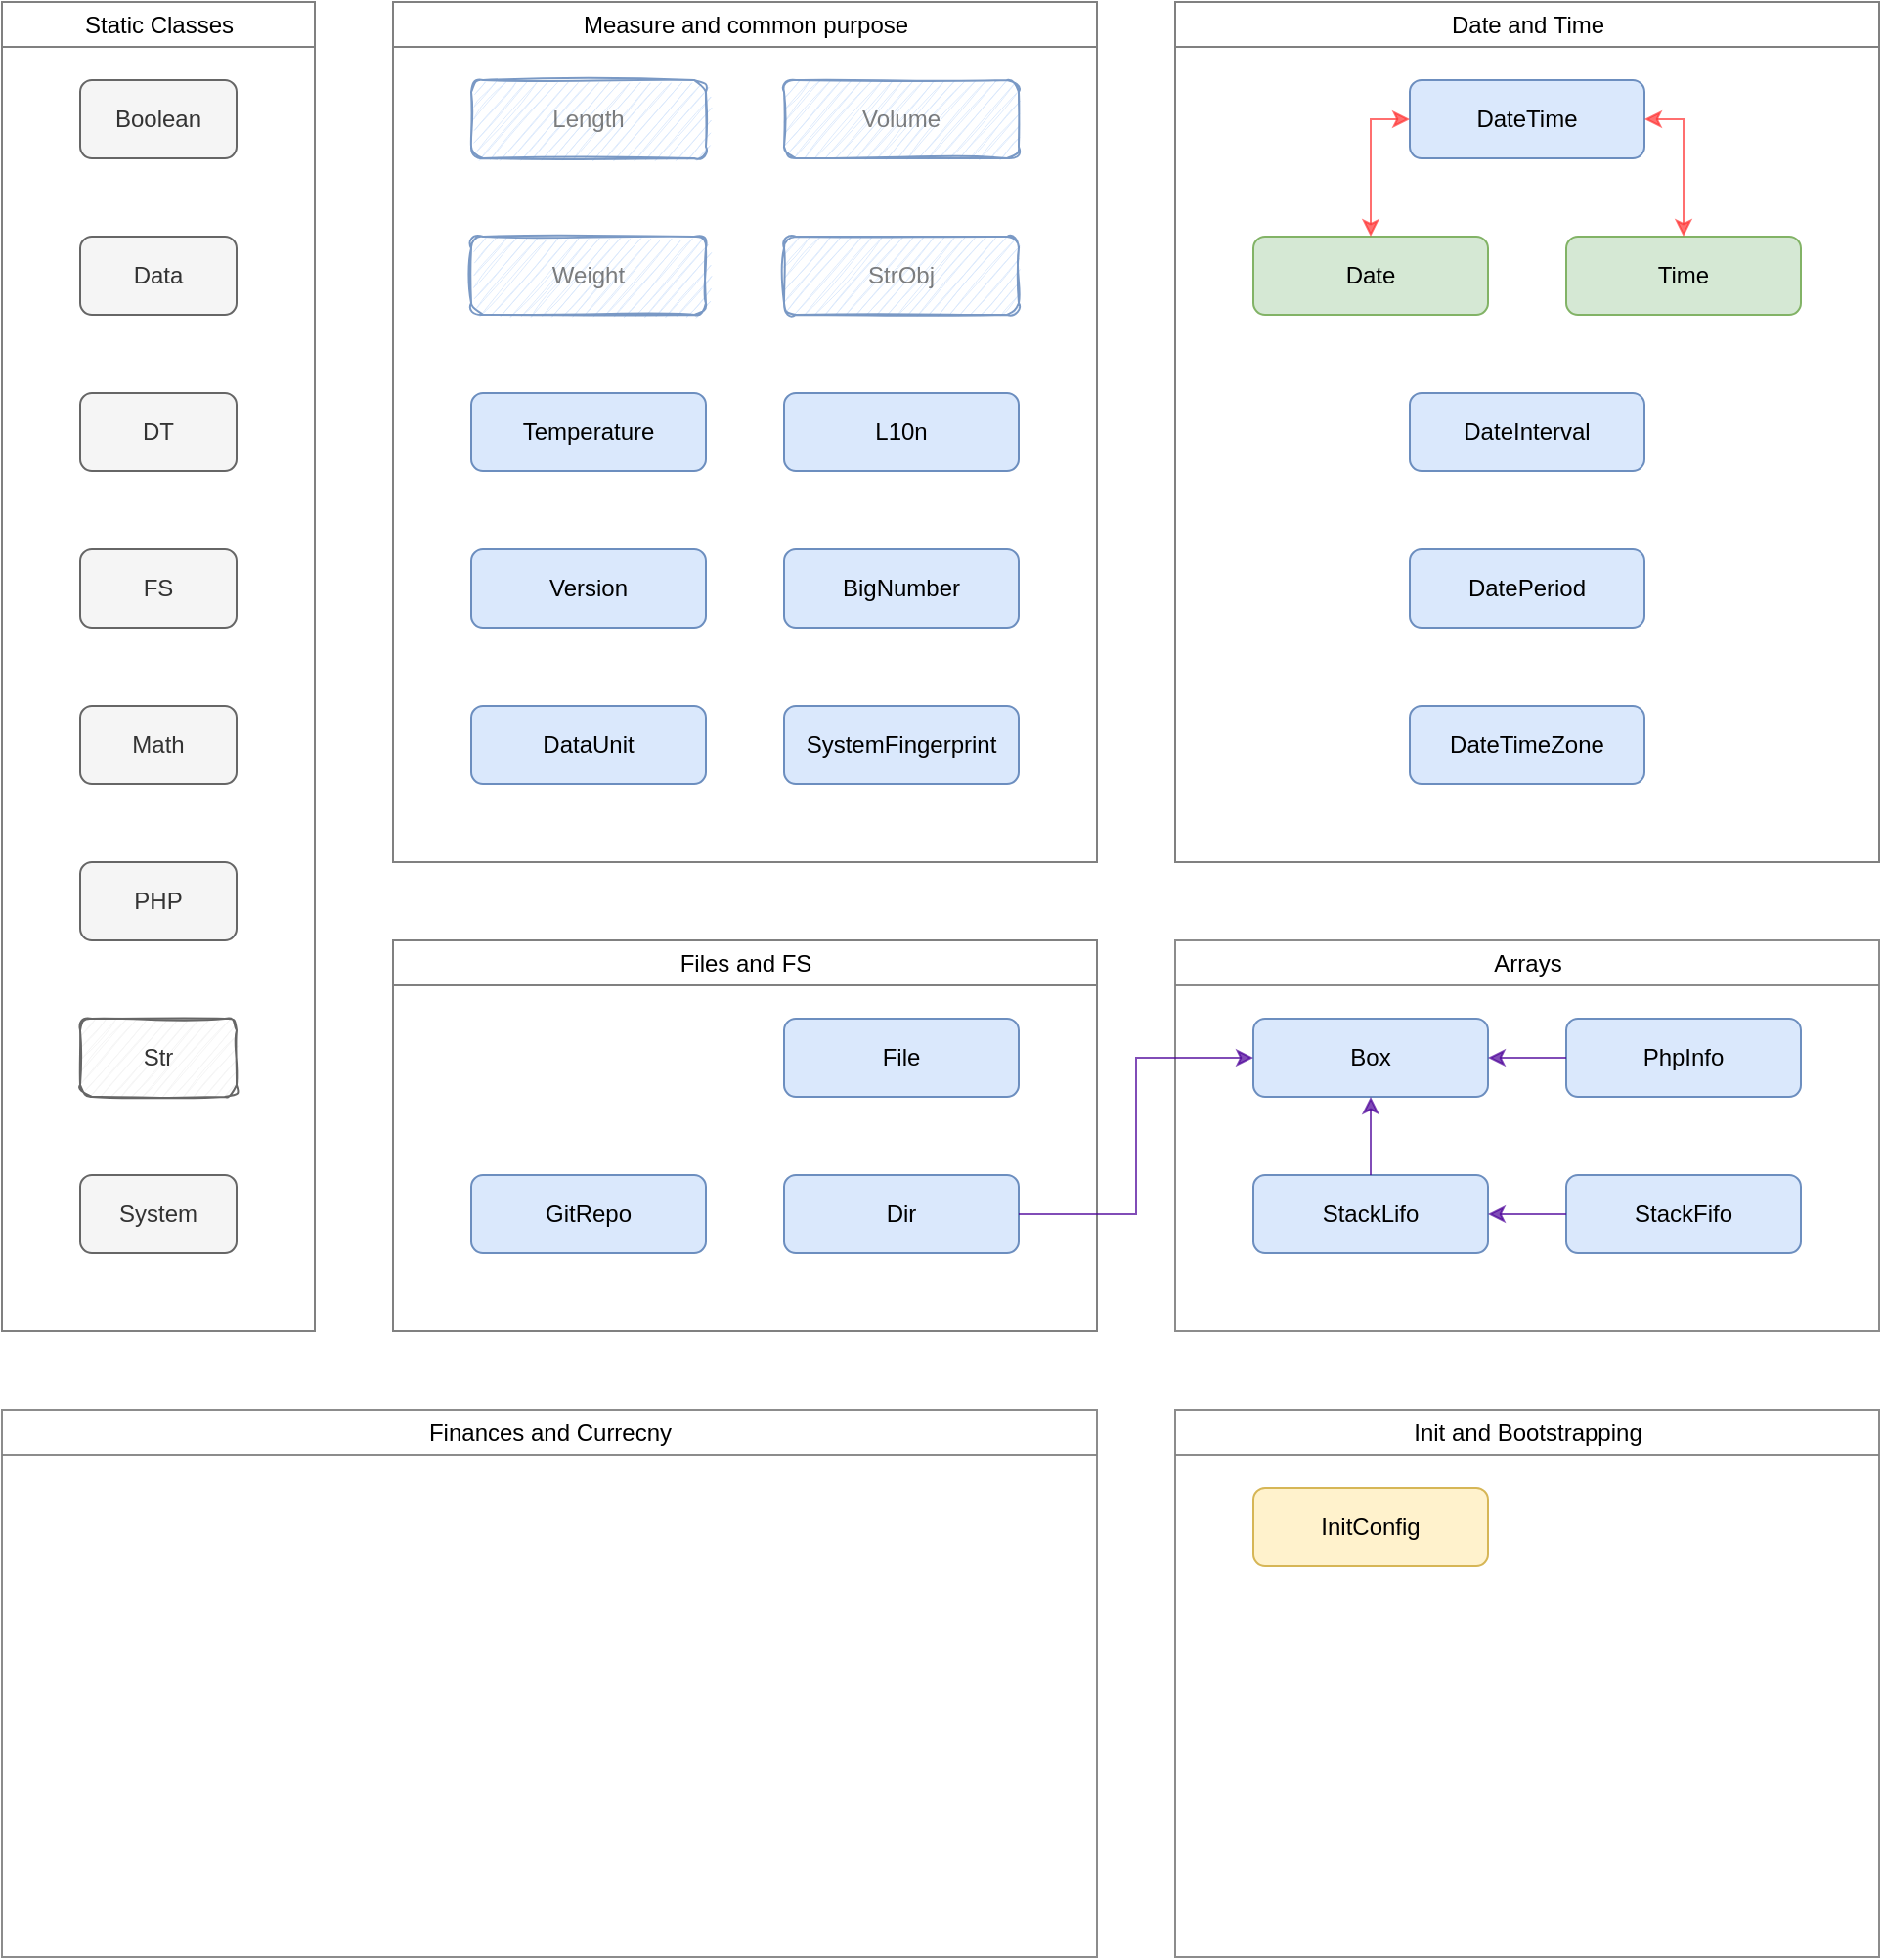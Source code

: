 <mxfile version="13.7.9" type="device" pages="3"><diagram id="SNXWtAcKgRUHDZNeWAuU" name="Страница 1"><mxGraphModel dx="1336" dy="802" grid="1" gridSize="10" guides="1" tooltips="1" connect="1" arrows="1" fold="1" page="1" pageScale="1" pageWidth="827" pageHeight="1169" math="0" shadow="0"><root><mxCell id="0"/><mxCell id="1" parent="0"/><mxCell id="gFZlYFXkSoH_wuOMvdFa-1" value="&lt;span style=&quot;font-weight: 400&quot;&gt;Measure and common purpose&lt;/span&gt;" style="swimlane;comic=0;sketch=0;align=center;html=1;connectable=0;allowArrows=0;swimlaneFillColor=#ffffff;gradientColor=#ffffff;strokeColor=#808080;" parent="1" vertex="1"><mxGeometry x="240" y="40" width="360" height="440" as="geometry"><mxRectangle x="240" y="40" width="240" height="23" as="alternateBounds"/></mxGeometry></mxCell><mxCell id="976wEbK7dHKSSOy4_gJy-40" value="Temperature" style="rounded=1;whiteSpace=wrap;html=1;fillColor=#dae8fc;strokeColor=#6c8ebf;" parent="gFZlYFXkSoH_wuOMvdFa-1" vertex="1"><mxGeometry x="40" y="200" width="120" height="40" as="geometry"/></mxCell><mxCell id="976wEbK7dHKSSOy4_gJy-35" value="L10n" style="rounded=1;whiteSpace=wrap;html=1;fillColor=#dae8fc;strokeColor=#6c8ebf;" parent="gFZlYFXkSoH_wuOMvdFa-1" vertex="1"><mxGeometry x="200" y="200" width="120" height="40" as="geometry"/></mxCell><mxCell id="976wEbK7dHKSSOy4_gJy-23" value="BigNumber" style="rounded=1;whiteSpace=wrap;html=1;fillColor=#dae8fc;strokeColor=#6c8ebf;" parent="gFZlYFXkSoH_wuOMvdFa-1" vertex="1"><mxGeometry x="200" y="280" width="120" height="40" as="geometry"/></mxCell><mxCell id="976wEbK7dHKSSOy4_gJy-39" value="SystemFingerprint" style="rounded=1;whiteSpace=wrap;html=1;fillColor=#dae8fc;strokeColor=#6c8ebf;" parent="gFZlYFXkSoH_wuOMvdFa-1" vertex="1"><mxGeometry x="200" y="360" width="120" height="40" as="geometry"/></mxCell><mxCell id="976wEbK7dHKSSOy4_gJy-25" value="DataUnit" style="rounded=1;whiteSpace=wrap;html=1;fillColor=#dae8fc;strokeColor=#6c8ebf;" parent="gFZlYFXkSoH_wuOMvdFa-1" vertex="1"><mxGeometry x="40" y="360" width="120" height="40" as="geometry"/></mxCell><mxCell id="976wEbK7dHKSSOy4_gJy-42" value="Version" style="rounded=1;whiteSpace=wrap;html=1;fillColor=#dae8fc;strokeColor=#6c8ebf;" parent="gFZlYFXkSoH_wuOMvdFa-1" vertex="1"><mxGeometry x="40" y="280" width="120" height="40" as="geometry"/></mxCell><mxCell id="gFZlYFXkSoH_wuOMvdFa-25" value="Weight" style="rounded=1;whiteSpace=wrap;html=1;fillColor=#dae8fc;strokeColor=#6c8ebf;sketch=1;opacity=90;textOpacity=50;" parent="gFZlYFXkSoH_wuOMvdFa-1" vertex="1"><mxGeometry x="40" y="120" width="120" height="40" as="geometry"/></mxCell><mxCell id="gFZlYFXkSoH_wuOMvdFa-26" value="Length" style="rounded=1;whiteSpace=wrap;html=1;fillColor=#dae8fc;strokeColor=#6c8ebf;sketch=1;opacity=90;textOpacity=50;" parent="gFZlYFXkSoH_wuOMvdFa-1" vertex="1"><mxGeometry x="40" y="40" width="120" height="40" as="geometry"/></mxCell><mxCell id="gFZlYFXkSoH_wuOMvdFa-27" value="Volume" style="rounded=1;whiteSpace=wrap;html=1;fillColor=#dae8fc;strokeColor=#6c8ebf;sketch=1;opacity=90;textOpacity=50;" parent="gFZlYFXkSoH_wuOMvdFa-1" vertex="1"><mxGeometry x="200" y="40" width="120" height="40" as="geometry"/></mxCell><mxCell id="gFZlYFXkSoH_wuOMvdFa-36" value="StrObj" style="rounded=1;whiteSpace=wrap;html=1;fillColor=#dae8fc;strokeColor=#6c8ebf;sketch=1;opacity=90;textOpacity=50;" parent="gFZlYFXkSoH_wuOMvdFa-1" vertex="1"><mxGeometry x="200" y="120" width="120" height="40" as="geometry"/></mxCell><mxCell id="gFZlYFXkSoH_wuOMvdFa-2" value="&lt;span style=&quot;font-weight: 400&quot;&gt;Static Classes&lt;/span&gt;" style="swimlane;comic=0;sketch=0;align=center;html=1;connectable=0;allowArrows=0;swimlaneFillColor=#ffffff;gradientColor=#ffffff;strokeColor=#808080;" parent="1" vertex="1"><mxGeometry x="40" y="40" width="160" height="680" as="geometry"><mxRectangle x="-290" y="40" width="240" height="23" as="alternateBounds"/></mxGeometry></mxCell><UserObject label="Boolean" id="976wEbK7dHKSSOy4_gJy-1"><mxCell style="rounded=1;whiteSpace=wrap;html=1;fillColor=#f5f5f5;strokeColor=#666666;fontColor=#333333;container=0;" parent="gFZlYFXkSoH_wuOMvdFa-2" vertex="1"><mxGeometry x="40" y="40" width="80" height="40" as="geometry"/></mxCell></UserObject><UserObject label="Data" id="976wEbK7dHKSSOy4_gJy-2"><mxCell style="rounded=1;whiteSpace=wrap;html=1;fillColor=#f5f5f5;strokeColor=#666666;fontColor=#333333;container=0;" parent="gFZlYFXkSoH_wuOMvdFa-2" vertex="1"><mxGeometry x="40" y="120" width="80" height="40" as="geometry"/></mxCell></UserObject><UserObject label="DT" id="976wEbK7dHKSSOy4_gJy-3"><mxCell style="rounded=1;whiteSpace=wrap;html=1;fillColor=#f5f5f5;strokeColor=#666666;fontColor=#333333;container=0;" parent="gFZlYFXkSoH_wuOMvdFa-2" vertex="1"><mxGeometry x="40" y="200" width="80" height="40" as="geometry"/></mxCell></UserObject><UserObject label="FS" id="976wEbK7dHKSSOy4_gJy-4"><mxCell style="rounded=1;whiteSpace=wrap;html=1;fillColor=#f5f5f5;strokeColor=#666666;fontColor=#333333;container=0;" parent="gFZlYFXkSoH_wuOMvdFa-2" vertex="1"><mxGeometry x="40" y="280" width="80" height="40" as="geometry"/></mxCell></UserObject><UserObject label="Math" id="976wEbK7dHKSSOy4_gJy-5"><mxCell style="rounded=1;whiteSpace=wrap;html=1;fillColor=#f5f5f5;strokeColor=#666666;fontColor=#333333;container=0;" parent="gFZlYFXkSoH_wuOMvdFa-2" vertex="1"><mxGeometry x="40" y="360" width="80" height="40" as="geometry"/></mxCell></UserObject><UserObject label="PHP" id="976wEbK7dHKSSOy4_gJy-6"><mxCell style="rounded=1;whiteSpace=wrap;html=1;fillColor=#f5f5f5;strokeColor=#666666;fontColor=#333333;container=0;" parent="gFZlYFXkSoH_wuOMvdFa-2" vertex="1"><mxGeometry x="40" y="440" width="80" height="40" as="geometry"/></mxCell></UserObject><UserObject label="Str" id="976wEbK7dHKSSOy4_gJy-7"><mxCell style="rounded=1;whiteSpace=wrap;html=1;fillColor=#f5f5f5;strokeColor=#666666;fontColor=#333333;container=0;sketch=1;" parent="gFZlYFXkSoH_wuOMvdFa-2" vertex="1"><mxGeometry x="40" y="520" width="80" height="40" as="geometry"/></mxCell></UserObject><UserObject label="System" id="976wEbK7dHKSSOy4_gJy-8"><mxCell style="rounded=1;whiteSpace=wrap;html=1;fillColor=#f5f5f5;strokeColor=#666666;fontColor=#333333;container=0;" parent="gFZlYFXkSoH_wuOMvdFa-2" vertex="1"><mxGeometry x="40" y="600" width="80" height="40" as="geometry"/></mxCell></UserObject><mxCell id="gFZlYFXkSoH_wuOMvdFa-9" value="&lt;span style=&quot;font-weight: 400&quot;&gt;Files and FS&lt;/span&gt;" style="swimlane;comic=0;sketch=0;align=center;html=1;connectable=0;allowArrows=0;swimlaneFillColor=#ffffff;gradientColor=#ffffff;strokeColor=#808080;" parent="1" vertex="1"><mxGeometry x="240" y="520" width="360" height="200" as="geometry"><mxRectangle x="240" y="520" width="240" height="23" as="alternateBounds"/></mxGeometry></mxCell><mxCell id="976wEbK7dHKSSOy4_gJy-33" value="GitRepo" style="rounded=1;whiteSpace=wrap;html=1;fillColor=#dae8fc;strokeColor=#6c8ebf;container=0;" parent="gFZlYFXkSoH_wuOMvdFa-9" vertex="1"><mxGeometry x="40" y="120" width="120" height="40" as="geometry"/></mxCell><mxCell id="976wEbK7dHKSSOy4_gJy-31" value="Dir" style="rounded=1;whiteSpace=wrap;html=1;fillColor=#dae8fc;strokeColor=#6c8ebf;container=0;" parent="gFZlYFXkSoH_wuOMvdFa-9" vertex="1"><mxGeometry x="200" y="120" width="120" height="40" as="geometry"/></mxCell><mxCell id="976wEbK7dHKSSOy4_gJy-32" value="File" style="rounded=1;whiteSpace=wrap;html=1;fillColor=#dae8fc;strokeColor=#6c8ebf;container=0;" parent="gFZlYFXkSoH_wuOMvdFa-9" vertex="1"><mxGeometry x="200" y="40" width="120" height="40" as="geometry"/></mxCell><mxCell id="gFZlYFXkSoH_wuOMvdFa-16" value="&lt;span style=&quot;font-weight: 400&quot;&gt;Date and Time&lt;/span&gt;" style="swimlane;comic=0;sketch=0;align=center;html=1;connectable=0;allowArrows=0;swimlaneFillColor=#ffffff;rounded=0;strokeColor=#808080;gradientColor=#FFFFFF;" parent="1" vertex="1"><mxGeometry x="640" y="40" width="360" height="440" as="geometry"><mxRectangle x="640" y="40" width="280" height="23" as="alternateBounds"/></mxGeometry></mxCell><mxCell id="976wEbK7dHKSSOy4_gJy-29" value="DateTime" style="rounded=1;whiteSpace=wrap;html=1;fillColor=#dae8fc;strokeColor=#6c8ebf;" parent="gFZlYFXkSoH_wuOMvdFa-16" vertex="1"><mxGeometry x="120" y="40" width="120" height="40" as="geometry"/></mxCell><mxCell id="976wEbK7dHKSSOy4_gJy-27" value="DateInterval" style="rounded=1;whiteSpace=wrap;html=1;fillColor=#dae8fc;strokeColor=#6c8ebf;" parent="gFZlYFXkSoH_wuOMvdFa-16" vertex="1"><mxGeometry x="120" y="200" width="120" height="40" as="geometry"/></mxCell><mxCell id="976wEbK7dHKSSOy4_gJy-28" value="DatePeriod" style="rounded=1;whiteSpace=wrap;html=1;fillColor=#dae8fc;strokeColor=#6c8ebf;" parent="gFZlYFXkSoH_wuOMvdFa-16" vertex="1"><mxGeometry x="120" y="280" width="120" height="40" as="geometry"/></mxCell><mxCell id="976wEbK7dHKSSOy4_gJy-30" value="DateTimeZone" style="rounded=1;whiteSpace=wrap;html=1;fillColor=#dae8fc;strokeColor=#6c8ebf;" parent="gFZlYFXkSoH_wuOMvdFa-16" vertex="1"><mxGeometry x="120" y="360" width="120" height="40" as="geometry"/></mxCell><mxCell id="976wEbK7dHKSSOy4_gJy-26" value="Date" style="rounded=1;whiteSpace=wrap;html=1;fillColor=#d5e8d4;strokeColor=#82b366;" parent="gFZlYFXkSoH_wuOMvdFa-16" vertex="1"><mxGeometry x="40" y="120" width="120" height="40" as="geometry"/></mxCell><mxCell id="976wEbK7dHKSSOy4_gJy-41" value="Time" style="rounded=1;whiteSpace=wrap;html=1;fillColor=#d5e8d4;strokeColor=#82b366;" parent="gFZlYFXkSoH_wuOMvdFa-16" vertex="1"><mxGeometry x="200" y="120" width="120" height="40" as="geometry"/></mxCell><mxCell id="gFZlYFXkSoH_wuOMvdFa-23" style="edgeStyle=orthogonalEdgeStyle;rounded=0;orthogonalLoop=1;jettySize=auto;html=1;exitX=0.5;exitY=0;exitDx=0;exitDy=0;entryX=0;entryY=0.5;entryDx=0;entryDy=0;startArrow=classic;startFill=1;opacity=70;strokeColor=#FF3333;" parent="gFZlYFXkSoH_wuOMvdFa-16" source="976wEbK7dHKSSOy4_gJy-26" target="976wEbK7dHKSSOy4_gJy-29" edge="1"><mxGeometry relative="1" as="geometry"/></mxCell><mxCell id="gFZlYFXkSoH_wuOMvdFa-24" style="edgeStyle=orthogonalEdgeStyle;rounded=0;orthogonalLoop=1;jettySize=auto;html=1;exitX=0.5;exitY=0;exitDx=0;exitDy=0;entryX=1;entryY=0.5;entryDx=0;entryDy=0;startArrow=classic;startFill=1;opacity=70;strokeColor=#FF3333;" parent="gFZlYFXkSoH_wuOMvdFa-16" source="976wEbK7dHKSSOy4_gJy-41" target="976wEbK7dHKSSOy4_gJy-29" edge="1"><mxGeometry relative="1" as="geometry"/></mxCell><mxCell id="gFZlYFXkSoH_wuOMvdFa-28" value="&lt;span style=&quot;font-weight: 400&quot;&gt;Finances and Currecny&lt;/span&gt;" style="swimlane;comic=0;sketch=0;align=center;html=1;connectable=0;allowArrows=0;swimlaneFillColor=#ffffff;rounded=0;strokeColor=#808080;gradientColor=#FFFFFF;fontColor=#000000;opacity=90;" parent="1" vertex="1"><mxGeometry x="40" y="760" width="560" height="280" as="geometry"><mxRectangle x="40" y="800" width="280" height="23" as="alternateBounds"/></mxGeometry></mxCell><mxCell id="gFZlYFXkSoH_wuOMvdFa-29" value="&lt;span style=&quot;font-weight: 400&quot;&gt;Arrays&lt;/span&gt;" style="swimlane;comic=0;sketch=0;align=center;html=1;connectable=0;allowArrows=0;swimlaneFillColor=#ffffff;rounded=0;strokeColor=#808080;gradientColor=#FFFFFF;fontColor=#000000;opacity=90;" parent="1" vertex="1"><mxGeometry x="640" y="520" width="360" height="200" as="geometry"><mxRectangle x="640" y="520" width="280" height="23" as="alternateBounds"/></mxGeometry></mxCell><mxCell id="976wEbK7dHKSSOy4_gJy-24" value="Box" style="rounded=1;whiteSpace=wrap;html=1;fillColor=#dae8fc;strokeColor=#6c8ebf;container=0;" parent="gFZlYFXkSoH_wuOMvdFa-29" vertex="1"><mxGeometry x="40" y="40" width="120" height="40" as="geometry"/></mxCell><mxCell id="976wEbK7dHKSSOy4_gJy-36" value="PhpInfo" style="rounded=1;whiteSpace=wrap;html=1;fillColor=#dae8fc;strokeColor=#6c8ebf;container=0;" parent="gFZlYFXkSoH_wuOMvdFa-29" vertex="1"><mxGeometry x="200" y="40" width="120" height="40" as="geometry"/></mxCell><mxCell id="976wEbK7dHKSSOy4_gJy-38" value="StackLifo" style="rounded=1;whiteSpace=wrap;html=1;fillColor=#dae8fc;strokeColor=#6c8ebf;container=0;" parent="gFZlYFXkSoH_wuOMvdFa-29" vertex="1"><mxGeometry x="40" y="120" width="120" height="40" as="geometry"/></mxCell><mxCell id="976wEbK7dHKSSOy4_gJy-37" value="StackFifo" style="rounded=1;whiteSpace=wrap;html=1;fillColor=#dae8fc;strokeColor=#6c8ebf;container=0;" parent="gFZlYFXkSoH_wuOMvdFa-29" vertex="1"><mxGeometry x="200" y="120" width="120" height="40" as="geometry"/></mxCell><mxCell id="gFZlYFXkSoH_wuOMvdFa-32" style="edgeStyle=orthogonalEdgeStyle;rounded=0;orthogonalLoop=1;jettySize=auto;html=1;exitX=0;exitY=0.5;exitDx=0;exitDy=0;startArrow=none;startFill=0;fontColor=#000000;strokeColor=#4C0099;opacity=70;" parent="gFZlYFXkSoH_wuOMvdFa-29" source="976wEbK7dHKSSOy4_gJy-36" target="976wEbK7dHKSSOy4_gJy-24" edge="1"><mxGeometry relative="1" as="geometry"/></mxCell><mxCell id="gFZlYFXkSoH_wuOMvdFa-31" style="edgeStyle=orthogonalEdgeStyle;rounded=0;orthogonalLoop=1;jettySize=auto;html=1;exitX=0.5;exitY=0;exitDx=0;exitDy=0;startArrow=none;startFill=0;fontColor=#000000;strokeColor=#4C0099;opacity=70;" parent="gFZlYFXkSoH_wuOMvdFa-29" source="976wEbK7dHKSSOy4_gJy-38" target="976wEbK7dHKSSOy4_gJy-24" edge="1"><mxGeometry relative="1" as="geometry"/></mxCell><mxCell id="gFZlYFXkSoH_wuOMvdFa-30" style="edgeStyle=orthogonalEdgeStyle;rounded=0;orthogonalLoop=1;jettySize=auto;html=1;exitX=0;exitY=0.5;exitDx=0;exitDy=0;entryX=1;entryY=0.5;entryDx=0;entryDy=0;startArrow=none;startFill=0;fontColor=#000000;strokeColor=#4C0099;opacity=70;" parent="gFZlYFXkSoH_wuOMvdFa-29" source="976wEbK7dHKSSOy4_gJy-37" target="976wEbK7dHKSSOy4_gJy-38" edge="1"><mxGeometry relative="1" as="geometry"/></mxCell><mxCell id="gFZlYFXkSoH_wuOMvdFa-33" value="&lt;span style=&quot;font-weight: 400&quot;&gt;Init and Bootstrapping&lt;/span&gt;" style="swimlane;comic=0;sketch=0;align=center;html=1;connectable=0;allowArrows=0;swimlaneFillColor=#ffffff;rounded=0;strokeColor=#808080;gradientColor=#FFFFFF;fontColor=#000000;opacity=90;" parent="1" vertex="1"><mxGeometry x="640" y="760" width="360" height="280" as="geometry"><mxRectangle x="40" y="800" width="280" height="23" as="alternateBounds"/></mxGeometry></mxCell><mxCell id="976wEbK7dHKSSOy4_gJy-34" value="InitConfig" style="rounded=1;whiteSpace=wrap;html=1;fillColor=#fff2cc;strokeColor=#d6b656;" parent="gFZlYFXkSoH_wuOMvdFa-33" vertex="1"><mxGeometry x="40" y="40" width="120" height="40" as="geometry"/></mxCell><mxCell id="gFZlYFXkSoH_wuOMvdFa-35" style="edgeStyle=orthogonalEdgeStyle;rounded=0;orthogonalLoop=1;jettySize=auto;html=1;exitX=1;exitY=0.5;exitDx=0;exitDy=0;entryX=0;entryY=0.5;entryDx=0;entryDy=0;startArrow=none;startFill=0;fontColor=#000000;strokeColor=#4C0099;opacity=70;" parent="1" source="976wEbK7dHKSSOy4_gJy-31" target="976wEbK7dHKSSOy4_gJy-24" edge="1"><mxGeometry relative="1" as="geometry"/></mxCell></root></mxGraphModel></diagram><diagram id="xJXirZtkqsMOn-NrQMpA" name="Страница 2"><mxGraphModel dx="921" dy="553" grid="1" gridSize="10" guides="1" tooltips="1" connect="1" arrows="1" fold="1" page="1" pageScale="1" pageWidth="827" pageHeight="1169" math="0" shadow="0"><root><mxCell id="URZVCh-F9QmdOJE_WhA9-0"/><mxCell id="URZVCh-F9QmdOJE_WhA9-1" parent="URZVCh-F9QmdOJE_WhA9-0"/><mxCell id="t9m5bH30173cegK8xmOy-0" value="&amp;lt;Model&amp;gt;" style="rounded=1;whiteSpace=wrap;html=1;fillColor=#dae8fc;strokeColor=#6c8ebf;sketch=1;" vertex="1" parent="URZVCh-F9QmdOJE_WhA9-1"><mxGeometry x="120" y="320" width="120" height="40" as="geometry"/></mxCell><mxCell id="Jkx6pNGut3oD-RyVZngY-3" style="edgeStyle=orthogonalEdgeStyle;rounded=0;orthogonalLoop=1;jettySize=auto;html=1;entryX=1;entryY=0.5;entryDx=0;entryDy=0;" edge="1" parent="URZVCh-F9QmdOJE_WhA9-1" source="Jkx6pNGut3oD-RyVZngY-0" target="t9m5bH30173cegK8xmOy-0"><mxGeometry relative="1" as="geometry"/></mxCell><UserObject label="&amp;lt;Static Class&amp;gt;" id="Jkx6pNGut3oD-RyVZngY-0"><mxCell style="rounded=1;whiteSpace=wrap;html=1;fillColor=#f5f5f5;strokeColor=#666666;fontColor=#333333;container=0;sketch=1;" vertex="1" parent="URZVCh-F9QmdOJE_WhA9-1"><mxGeometry x="320" y="320" width="120" height="40" as="geometry"/></mxCell></UserObject><mxCell id="Jkx6pNGut3oD-RyVZngY-2" style="edgeStyle=orthogonalEdgeStyle;rounded=0;orthogonalLoop=1;jettySize=auto;html=1;entryX=1;entryY=0.5;entryDx=0;entryDy=0;endArrow=diamond;endFill=0;" edge="1" parent="URZVCh-F9QmdOJE_WhA9-1" source="Jkx6pNGut3oD-RyVZngY-1" target="Jkx6pNGut3oD-RyVZngY-0"><mxGeometry relative="1" as="geometry"/></mxCell><UserObject label="basic.php&lt;br&gt;&lt;b&gt;func()&lt;/b&gt;" id="Jkx6pNGut3oD-RyVZngY-1"><mxCell style="rounded=1;whiteSpace=wrap;html=1;container=0;dashed=1;sketch=1;" vertex="1" parent="URZVCh-F9QmdOJE_WhA9-1"><mxGeometry x="520" y="320" width="120" height="40" as="geometry"/></mxCell></UserObject><mxCell id="Jkx6pNGut3oD-RyVZngY-4" value="Developer" style="shape=umlActor;verticalLabelPosition=top;verticalAlign=bottom;html=1;outlineConnect=0;labelPosition=center;align=center;" vertex="1" parent="URZVCh-F9QmdOJE_WhA9-1"><mxGeometry x="480" y="30" width="30" height="50" as="geometry"/></mxCell><mxCell id="Jkx6pNGut3oD-RyVZngY-5" value="new DateTime()" style="rounded=1;whiteSpace=wrap;html=1;fillColor=#dae8fc;" vertex="1" parent="URZVCh-F9QmdOJE_WhA9-1"><mxGeometry x="120" y="240" width="120" height="40" as="geometry"/></mxCell><mxCell id="Jkx6pNGut3oD-RyVZngY-6" style="edgeStyle=orthogonalEdgeStyle;rounded=0;orthogonalLoop=1;jettySize=auto;html=1;entryX=1;entryY=0.5;entryDx=0;entryDy=0;" edge="1" source="Jkx6pNGut3oD-RyVZngY-7" target="Jkx6pNGut3oD-RyVZngY-5" parent="URZVCh-F9QmdOJE_WhA9-1"><mxGeometry relative="1" as="geometry"/></mxCell><UserObject label="DT::ts()" id="Jkx6pNGut3oD-RyVZngY-7"><mxCell style="rounded=1;whiteSpace=wrap;html=1;fillColor=#f5f5f5;fontColor=#333333;container=0;" vertex="1" parent="URZVCh-F9QmdOJE_WhA9-1"><mxGeometry x="320" y="220" width="120" height="40" as="geometry"/></mxCell></UserObject><mxCell id="Jkx6pNGut3oD-RyVZngY-8" style="edgeStyle=orthogonalEdgeStyle;rounded=0;orthogonalLoop=1;jettySize=auto;html=1;entryX=1;entryY=0.5;entryDx=0;entryDy=0;endArrow=diamond;endFill=0;" edge="1" source="Jkx6pNGut3oD-RyVZngY-9" target="Jkx6pNGut3oD-RyVZngY-7" parent="URZVCh-F9QmdOJE_WhA9-1"><mxGeometry relative="1" as="geometry"/></mxCell><UserObject label="ts()" id="Jkx6pNGut3oD-RyVZngY-9"><mxCell style="rounded=1;whiteSpace=wrap;html=1;container=0;dashed=1;" vertex="1" parent="URZVCh-F9QmdOJE_WhA9-1"><mxGeometry x="520" y="200" width="120" height="40" as="geometry"/></mxCell></UserObject><mxCell id="Jkx6pNGut3oD-RyVZngY-10" value="" style="shape=flexArrow;endArrow=classic;html=1;strokeColor=#999999;" edge="1" parent="URZVCh-F9QmdOJE_WhA9-1"><mxGeometry width="50" height="50" relative="1" as="geometry"><mxPoint x="640" y="180" as="sourcePoint"/><mxPoint x="120" y="180" as="targetPoint"/></mxGeometry></mxCell><mxCell id="Jkx6pNGut3oD-RyVZngY-11" value="Preferable" style="text;html=1;strokeColor=none;fillColor=none;align=center;verticalAlign=middle;whiteSpace=wrap;rounded=0;sketch=1;" vertex="1" parent="URZVCh-F9QmdOJE_WhA9-1"><mxGeometry x="640" y="160" width="80" height="20" as="geometry"/></mxCell><mxCell id="Jkx6pNGut3oD-RyVZngY-14" value="Optional" style="text;html=1;strokeColor=none;fillColor=none;align=center;verticalAlign=middle;whiteSpace=wrap;rounded=0;sketch=1;" vertex="1" parent="URZVCh-F9QmdOJE_WhA9-1"><mxGeometry x="40" y="160" width="80" height="20" as="geometry"/></mxCell><mxCell id="Jkx6pNGut3oD-RyVZngY-15" value="" style="endArrow=none;dashed=1;html=1;dashPattern=1 3;strokeWidth=1;fillColor=#f5f5f5;strokeColor=#666666;" edge="1" parent="URZVCh-F9QmdOJE_WhA9-1"><mxGeometry width="50" height="50" relative="1" as="geometry"><mxPoint x="260" y="400" as="sourcePoint"/><mxPoint x="260" y="80" as="targetPoint"/></mxGeometry></mxCell><mxCell id="Jkx6pNGut3oD-RyVZngY-16" value="Usage is &lt;b&gt;recommended&lt;/b&gt;" style="text;html=1;strokeColor=none;fillColor=none;align=center;verticalAlign=top;whiteSpace=wrap;rounded=0;sketch=1;fontColor=#004C99;" vertex="1" parent="URZVCh-F9QmdOJE_WhA9-1"><mxGeometry x="280" y="80" width="120" height="80" as="geometry"/></mxCell><mxCell id="Jkx6pNGut3oD-RyVZngY-17" value="Direct usage is &lt;b&gt;not&lt;/b&gt; recommended if Static Helper class exists" style="text;html=1;strokeColor=none;fillColor=none;align=center;verticalAlign=top;whiteSpace=wrap;rounded=0;sketch=1;fontColor=#FF6666;" vertex="1" parent="URZVCh-F9QmdOJE_WhA9-1"><mxGeometry x="120" y="80" width="120" height="80" as="geometry"/></mxCell></root></mxGraphModel></diagram><diagram name="Копия Страница 1" id="hmaTbUUPjcIly86xupPC"><mxGraphModel dx="2736" dy="1146" grid="1" gridSize="10" guides="1" tooltips="1" connect="1" arrows="1" fold="1" page="1" pageScale="1" pageWidth="827" pageHeight="1169" math="0" shadow="0"><root><mxCell id="OhCJf8PPAK4c7efaevnC-0"/><mxCell id="OhCJf8PPAK4c7efaevnC-1" parent="OhCJf8PPAK4c7efaevnC-0"/><UserObject label="Boolean" id="OhCJf8PPAK4c7efaevnC-14"><mxCell style="rounded=1;whiteSpace=wrap;html=1;fillColor=#f5f5f5;strokeColor=#666666;fontColor=#333333;container=0;" vertex="1" parent="OhCJf8PPAK4c7efaevnC-1"><mxGeometry x="-760" y="120" width="80" height="40" as="geometry"/></mxCell></UserObject><mxCell id="tH_-oL6gNR6c5rbMsMlc-0" style="edgeStyle=orthogonalEdgeStyle;rounded=0;orthogonalLoop=1;jettySize=auto;html=1;endArrow=classic;endFill=1;strokeWidth=1;fontColor=#004C99;strokeColor=#FF3333;" edge="1" parent="OhCJf8PPAK4c7efaevnC-1" source="OhCJf8PPAK4c7efaevnC-15" target="OhCJf8PPAK4c7efaevnC-7"><mxGeometry relative="1" as="geometry"/></mxCell><UserObject label="Data" id="OhCJf8PPAK4c7efaevnC-15"><mxCell style="rounded=1;whiteSpace=wrap;html=1;fillColor=#f5f5f5;strokeColor=#666666;fontColor=#333333;container=0;" vertex="1" parent="OhCJf8PPAK4c7efaevnC-1"><mxGeometry x="-600" y="40" width="80" height="40" as="geometry"/></mxCell></UserObject><mxCell id="tH_-oL6gNR6c5rbMsMlc-3" style="edgeStyle=orthogonalEdgeStyle;rounded=0;orthogonalLoop=1;jettySize=auto;html=1;exitX=1;exitY=0.5;exitDx=0;exitDy=0;endArrow=classic;endFill=1;strokeColor=#FF3333;strokeWidth=1;fontColor=#004C99;" edge="1" parent="OhCJf8PPAK4c7efaevnC-1" source="OhCJf8PPAK4c7efaevnC-16" target="OhCJf8PPAK4c7efaevnC-27"><mxGeometry relative="1" as="geometry"/></mxCell><mxCell id="tH_-oL6gNR6c5rbMsMlc-4" style="edgeStyle=orthogonalEdgeStyle;rounded=0;orthogonalLoop=1;jettySize=auto;html=1;exitX=1;exitY=0.5;exitDx=0;exitDy=0;entryX=0;entryY=0.5;entryDx=0;entryDy=0;endArrow=classic;endFill=1;strokeColor=#FF3333;strokeWidth=1;fontColor=#004C99;" edge="1" parent="OhCJf8PPAK4c7efaevnC-1" source="OhCJf8PPAK4c7efaevnC-16" target="OhCJf8PPAK4c7efaevnC-28"><mxGeometry relative="1" as="geometry"/></mxCell><mxCell id="tH_-oL6gNR6c5rbMsMlc-5" style="edgeStyle=orthogonalEdgeStyle;rounded=0;orthogonalLoop=1;jettySize=auto;html=1;exitX=1;exitY=0.5;exitDx=0;exitDy=0;entryX=0;entryY=0.5;entryDx=0;entryDy=0;endArrow=classic;endFill=1;strokeColor=#FF3333;strokeWidth=1;fontColor=#004C99;" edge="1" parent="OhCJf8PPAK4c7efaevnC-1" source="OhCJf8PPAK4c7efaevnC-16" target="OhCJf8PPAK4c7efaevnC-29"><mxGeometry relative="1" as="geometry"/></mxCell><mxCell id="tH_-oL6gNR6c5rbMsMlc-6" style="edgeStyle=orthogonalEdgeStyle;rounded=0;orthogonalLoop=1;jettySize=auto;html=1;exitX=1;exitY=0.5;exitDx=0;exitDy=0;entryX=0;entryY=0.5;entryDx=0;entryDy=0;endArrow=classic;endFill=1;strokeColor=#FF3333;strokeWidth=1;fontColor=#004C99;" edge="1" parent="OhCJf8PPAK4c7efaevnC-1" source="OhCJf8PPAK4c7efaevnC-16" target="OhCJf8PPAK4c7efaevnC-30"><mxGeometry relative="1" as="geometry"/></mxCell><UserObject label="DT" id="OhCJf8PPAK4c7efaevnC-16"><mxCell style="rounded=1;whiteSpace=wrap;html=1;fillColor=#f5f5f5;strokeColor=#666666;fontColor=#333333;container=0;" vertex="1" parent="OhCJf8PPAK4c7efaevnC-1"><mxGeometry x="-600" y="120" width="80" height="40" as="geometry"/></mxCell></UserObject><mxCell id="tH_-oL6gNR6c5rbMsMlc-7" style="edgeStyle=orthogonalEdgeStyle;rounded=0;orthogonalLoop=1;jettySize=auto;html=1;exitX=1;exitY=0.5;exitDx=0;exitDy=0;endArrow=classic;endFill=1;strokeColor=#FF3333;strokeWidth=1;fontColor=#004C99;" edge="1" parent="OhCJf8PPAK4c7efaevnC-1" source="OhCJf8PPAK4c7efaevnC-17" target="OhCJf8PPAK4c7efaevnC-25"><mxGeometry relative="1" as="geometry"/></mxCell><mxCell id="tH_-oL6gNR6c5rbMsMlc-8" style="edgeStyle=orthogonalEdgeStyle;rounded=0;orthogonalLoop=1;jettySize=auto;html=1;exitX=1;exitY=0.5;exitDx=0;exitDy=0;entryX=0;entryY=0.5;entryDx=0;entryDy=0;endArrow=classic;endFill=1;strokeColor=#FF3333;strokeWidth=1;fontColor=#004C99;" edge="1" parent="OhCJf8PPAK4c7efaevnC-1" source="OhCJf8PPAK4c7efaevnC-17" target="OhCJf8PPAK4c7efaevnC-24"><mxGeometry relative="1" as="geometry"/></mxCell><mxCell id="tH_-oL6gNR6c5rbMsMlc-9" style="edgeStyle=orthogonalEdgeStyle;rounded=0;orthogonalLoop=1;jettySize=auto;html=1;exitX=1;exitY=0.5;exitDx=0;exitDy=0;entryX=0;entryY=0.5;entryDx=0;entryDy=0;endArrow=classic;endFill=1;strokeColor=#FF3333;strokeWidth=1;fontColor=#004C99;" edge="1" parent="OhCJf8PPAK4c7efaevnC-1" source="OhCJf8PPAK4c7efaevnC-17" target="OhCJf8PPAK4c7efaevnC-23"><mxGeometry relative="1" as="geometry"/></mxCell><UserObject label="FS" id="OhCJf8PPAK4c7efaevnC-17"><mxCell style="rounded=1;whiteSpace=wrap;html=1;fillColor=#f5f5f5;strokeColor=#666666;fontColor=#333333;container=0;" vertex="1" parent="OhCJf8PPAK4c7efaevnC-1"><mxGeometry x="-600" y="400" width="80" height="40" as="geometry"/></mxCell></UserObject><UserObject label="Math" id="OhCJf8PPAK4c7efaevnC-18"><mxCell style="rounded=1;whiteSpace=wrap;html=1;fillColor=#f5f5f5;strokeColor=#666666;fontColor=#333333;container=0;" vertex="1" parent="OhCJf8PPAK4c7efaevnC-1"><mxGeometry x="-760" y="40" width="80" height="40" as="geometry"/></mxCell></UserObject><mxCell id="tH_-oL6gNR6c5rbMsMlc-10" style="edgeStyle=orthogonalEdgeStyle;rounded=0;orthogonalLoop=1;jettySize=auto;html=1;exitX=1;exitY=0.5;exitDx=0;exitDy=0;endArrow=classic;endFill=1;strokeColor=#FF3333;strokeWidth=1;fontColor=#004C99;" edge="1" parent="OhCJf8PPAK4c7efaevnC-1" source="OhCJf8PPAK4c7efaevnC-19" target="OhCJf8PPAK4c7efaevnC-37"><mxGeometry relative="1" as="geometry"/></mxCell><mxCell id="tH_-oL6gNR6c5rbMsMlc-11" style="edgeStyle=orthogonalEdgeStyle;rounded=0;orthogonalLoop=1;jettySize=auto;html=1;exitX=1;exitY=0.5;exitDx=0;exitDy=0;entryX=0;entryY=0.5;entryDx=0;entryDy=0;endArrow=classic;endFill=1;strokeColor=#FF3333;strokeWidth=1;fontColor=#004C99;" edge="1" parent="OhCJf8PPAK4c7efaevnC-1" source="OhCJf8PPAK4c7efaevnC-19" target="OhCJf8PPAK4c7efaevnC-39"><mxGeometry relative="1" as="geometry"/></mxCell><mxCell id="tH_-oL6gNR6c5rbMsMlc-12" style="edgeStyle=orthogonalEdgeStyle;rounded=0;orthogonalLoop=1;jettySize=auto;html=1;exitX=1;exitY=0.5;exitDx=0;exitDy=0;entryX=0;entryY=0.5;entryDx=0;entryDy=0;endArrow=classic;endFill=1;strokeColor=#FF3333;strokeWidth=1;fontColor=#004C99;" edge="1" parent="OhCJf8PPAK4c7efaevnC-1" source="OhCJf8PPAK4c7efaevnC-19" target="OhCJf8PPAK4c7efaevnC-40"><mxGeometry relative="1" as="geometry"/></mxCell><mxCell id="tH_-oL6gNR6c5rbMsMlc-13" style="edgeStyle=orthogonalEdgeStyle;rounded=0;orthogonalLoop=1;jettySize=auto;html=1;exitX=1;exitY=0.5;exitDx=0;exitDy=0;entryX=0;entryY=0.5;entryDx=0;entryDy=0;endArrow=classic;endFill=1;strokeColor=#FF3333;strokeWidth=1;fontColor=#004C99;" edge="1" parent="OhCJf8PPAK4c7efaevnC-1" source="OhCJf8PPAK4c7efaevnC-19" target="OhCJf8PPAK4c7efaevnC-38"><mxGeometry relative="1" as="geometry"/></mxCell><mxCell id="tH_-oL6gNR6c5rbMsMlc-14" style="edgeStyle=orthogonalEdgeStyle;rounded=0;orthogonalLoop=1;jettySize=auto;html=1;exitX=1;exitY=0.5;exitDx=0;exitDy=0;entryX=0;entryY=0.5;entryDx=0;entryDy=0;endArrow=classic;endFill=1;strokeColor=#FF3333;strokeWidth=1;fontColor=#004C99;" edge="1" parent="OhCJf8PPAK4c7efaevnC-1" source="OhCJf8PPAK4c7efaevnC-19" target="OhCJf8PPAK4c7efaevnC-45"><mxGeometry relative="1" as="geometry"/></mxCell><UserObject label="PHP" id="OhCJf8PPAK4c7efaevnC-19"><mxCell style="rounded=1;whiteSpace=wrap;html=1;fillColor=#f5f5f5;strokeColor=#666666;fontColor=#333333;container=0;" vertex="1" parent="OhCJf8PPAK4c7efaevnC-1"><mxGeometry x="-600" y="600" width="80" height="40" as="geometry"/></mxCell></UserObject><UserObject label="Str" id="OhCJf8PPAK4c7efaevnC-20"><mxCell style="rounded=1;whiteSpace=wrap;html=1;fillColor=#f5f5f5;strokeColor=#666666;fontColor=#333333;container=0;sketch=1;" vertex="1" parent="OhCJf8PPAK4c7efaevnC-1"><mxGeometry x="-760" y="200" width="80" height="40" as="geometry"/></mxCell></UserObject><UserObject label="System" id="OhCJf8PPAK4c7efaevnC-21"><mxCell style="rounded=1;whiteSpace=wrap;html=1;fillColor=#f5f5f5;strokeColor=#666666;fontColor=#333333;container=0;" vertex="1" parent="OhCJf8PPAK4c7efaevnC-1"><mxGeometry x="-760" y="280" width="80" height="40" as="geometry"/></mxCell></UserObject><mxCell id="OhCJf8PPAK4c7efaevnC-7" value="DataUnit" style="rounded=1;whiteSpace=wrap;html=1;fillColor=#dae8fc;strokeColor=#6c8ebf;" vertex="1" parent="OhCJf8PPAK4c7efaevnC-1"><mxGeometry x="-400" y="40" width="120" height="40" as="geometry"/></mxCell><mxCell id="OhCJf8PPAK4c7efaevnC-27" value="DateTime" style="rounded=1;whiteSpace=wrap;html=1;fillColor=#dae8fc;strokeColor=#6c8ebf;" vertex="1" parent="OhCJf8PPAK4c7efaevnC-1"><mxGeometry x="-400" y="120" width="120" height="40" as="geometry"/></mxCell><mxCell id="OhCJf8PPAK4c7efaevnC-28" value="DateInterval" style="rounded=1;whiteSpace=wrap;html=1;fillColor=#dae8fc;strokeColor=#6c8ebf;" vertex="1" parent="OhCJf8PPAK4c7efaevnC-1"><mxGeometry x="-400" y="180" width="120" height="40" as="geometry"/></mxCell><mxCell id="OhCJf8PPAK4c7efaevnC-29" value="DatePeriod" style="rounded=1;whiteSpace=wrap;html=1;fillColor=#dae8fc;strokeColor=#6c8ebf;" vertex="1" parent="OhCJf8PPAK4c7efaevnC-1"><mxGeometry x="-400" y="240" width="120" height="40" as="geometry"/></mxCell><mxCell id="OhCJf8PPAK4c7efaevnC-30" value="DateTimeZone" style="rounded=1;whiteSpace=wrap;html=1;fillColor=#dae8fc;strokeColor=#6c8ebf;" vertex="1" parent="OhCJf8PPAK4c7efaevnC-1"><mxGeometry x="-400" y="300" width="120" height="40" as="geometry"/></mxCell><mxCell id="OhCJf8PPAK4c7efaevnC-25" value="File" style="rounded=1;whiteSpace=wrap;html=1;fillColor=#dae8fc;strokeColor=#6c8ebf;container=0;" vertex="1" parent="OhCJf8PPAK4c7efaevnC-1"><mxGeometry x="-400" y="400" width="120" height="40" as="geometry"/></mxCell><mxCell id="OhCJf8PPAK4c7efaevnC-24" value="Dir" style="rounded=1;whiteSpace=wrap;html=1;fillColor=#dae8fc;strokeColor=#6c8ebf;container=0;" vertex="1" parent="OhCJf8PPAK4c7efaevnC-1"><mxGeometry x="-400" y="460" width="120" height="40" as="geometry"/></mxCell><mxCell id="OhCJf8PPAK4c7efaevnC-23" value="GitRepo" style="rounded=1;whiteSpace=wrap;html=1;fillColor=#dae8fc;strokeColor=#6c8ebf;container=0;" vertex="1" parent="OhCJf8PPAK4c7efaevnC-1"><mxGeometry x="-400" y="520" width="120" height="40" as="geometry"/></mxCell><mxCell id="OhCJf8PPAK4c7efaevnC-37" value="Box" style="rounded=1;whiteSpace=wrap;html=1;fillColor=#dae8fc;strokeColor=#6c8ebf;container=0;" vertex="1" parent="OhCJf8PPAK4c7efaevnC-1"><mxGeometry x="-400" y="600" width="120" height="40" as="geometry"/></mxCell><mxCell id="OhCJf8PPAK4c7efaevnC-38" value="PhpInfo" style="rounded=1;whiteSpace=wrap;html=1;fillColor=#dae8fc;strokeColor=#6c8ebf;container=0;" vertex="1" parent="OhCJf8PPAK4c7efaevnC-1"><mxGeometry x="-400" y="780" width="120" height="40" as="geometry"/></mxCell><mxCell id="OhCJf8PPAK4c7efaevnC-39" value="StackLifo" style="rounded=1;whiteSpace=wrap;html=1;fillColor=#dae8fc;strokeColor=#6c8ebf;container=0;" vertex="1" parent="OhCJf8PPAK4c7efaevnC-1"><mxGeometry x="-400" y="660" width="120" height="40" as="geometry"/></mxCell><mxCell id="OhCJf8PPAK4c7efaevnC-40" value="StackFifo" style="rounded=1;whiteSpace=wrap;html=1;fillColor=#dae8fc;strokeColor=#6c8ebf;container=0;" vertex="1" parent="OhCJf8PPAK4c7efaevnC-1"><mxGeometry x="-400" y="720" width="120" height="40" as="geometry"/></mxCell><mxCell id="OhCJf8PPAK4c7efaevnC-45" value="InitConfig" style="rounded=1;whiteSpace=wrap;html=1;fillColor=#fff2cc;strokeColor=#d6b656;" vertex="1" parent="OhCJf8PPAK4c7efaevnC-1"><mxGeometry x="-400" y="840" width="120" height="40" as="geometry"/></mxCell></root></mxGraphModel></diagram></mxfile>
